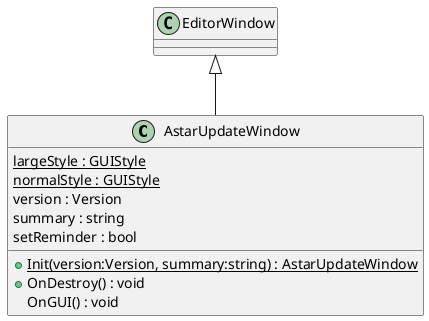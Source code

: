 @startuml
class AstarUpdateWindow {
    {static} largeStyle : GUIStyle
    {static} normalStyle : GUIStyle
    version : Version
    summary : string
    setReminder : bool
    + {static} Init(version:Version, summary:string) : AstarUpdateWindow
    + OnDestroy() : void
    OnGUI() : void
}
EditorWindow <|-- AstarUpdateWindow
@enduml
